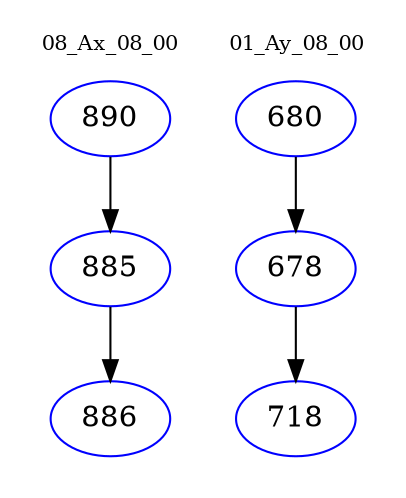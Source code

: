 digraph{
subgraph cluster_0 {
color = white
label = "08_Ax_08_00";
fontsize=10;
T0_890 [label="890", color="blue"]
T0_890 -> T0_885 [color="black"]
T0_885 [label="885", color="blue"]
T0_885 -> T0_886 [color="black"]
T0_886 [label="886", color="blue"]
}
subgraph cluster_1 {
color = white
label = "01_Ay_08_00";
fontsize=10;
T1_680 [label="680", color="blue"]
T1_680 -> T1_678 [color="black"]
T1_678 [label="678", color="blue"]
T1_678 -> T1_718 [color="black"]
T1_718 [label="718", color="blue"]
}
}
